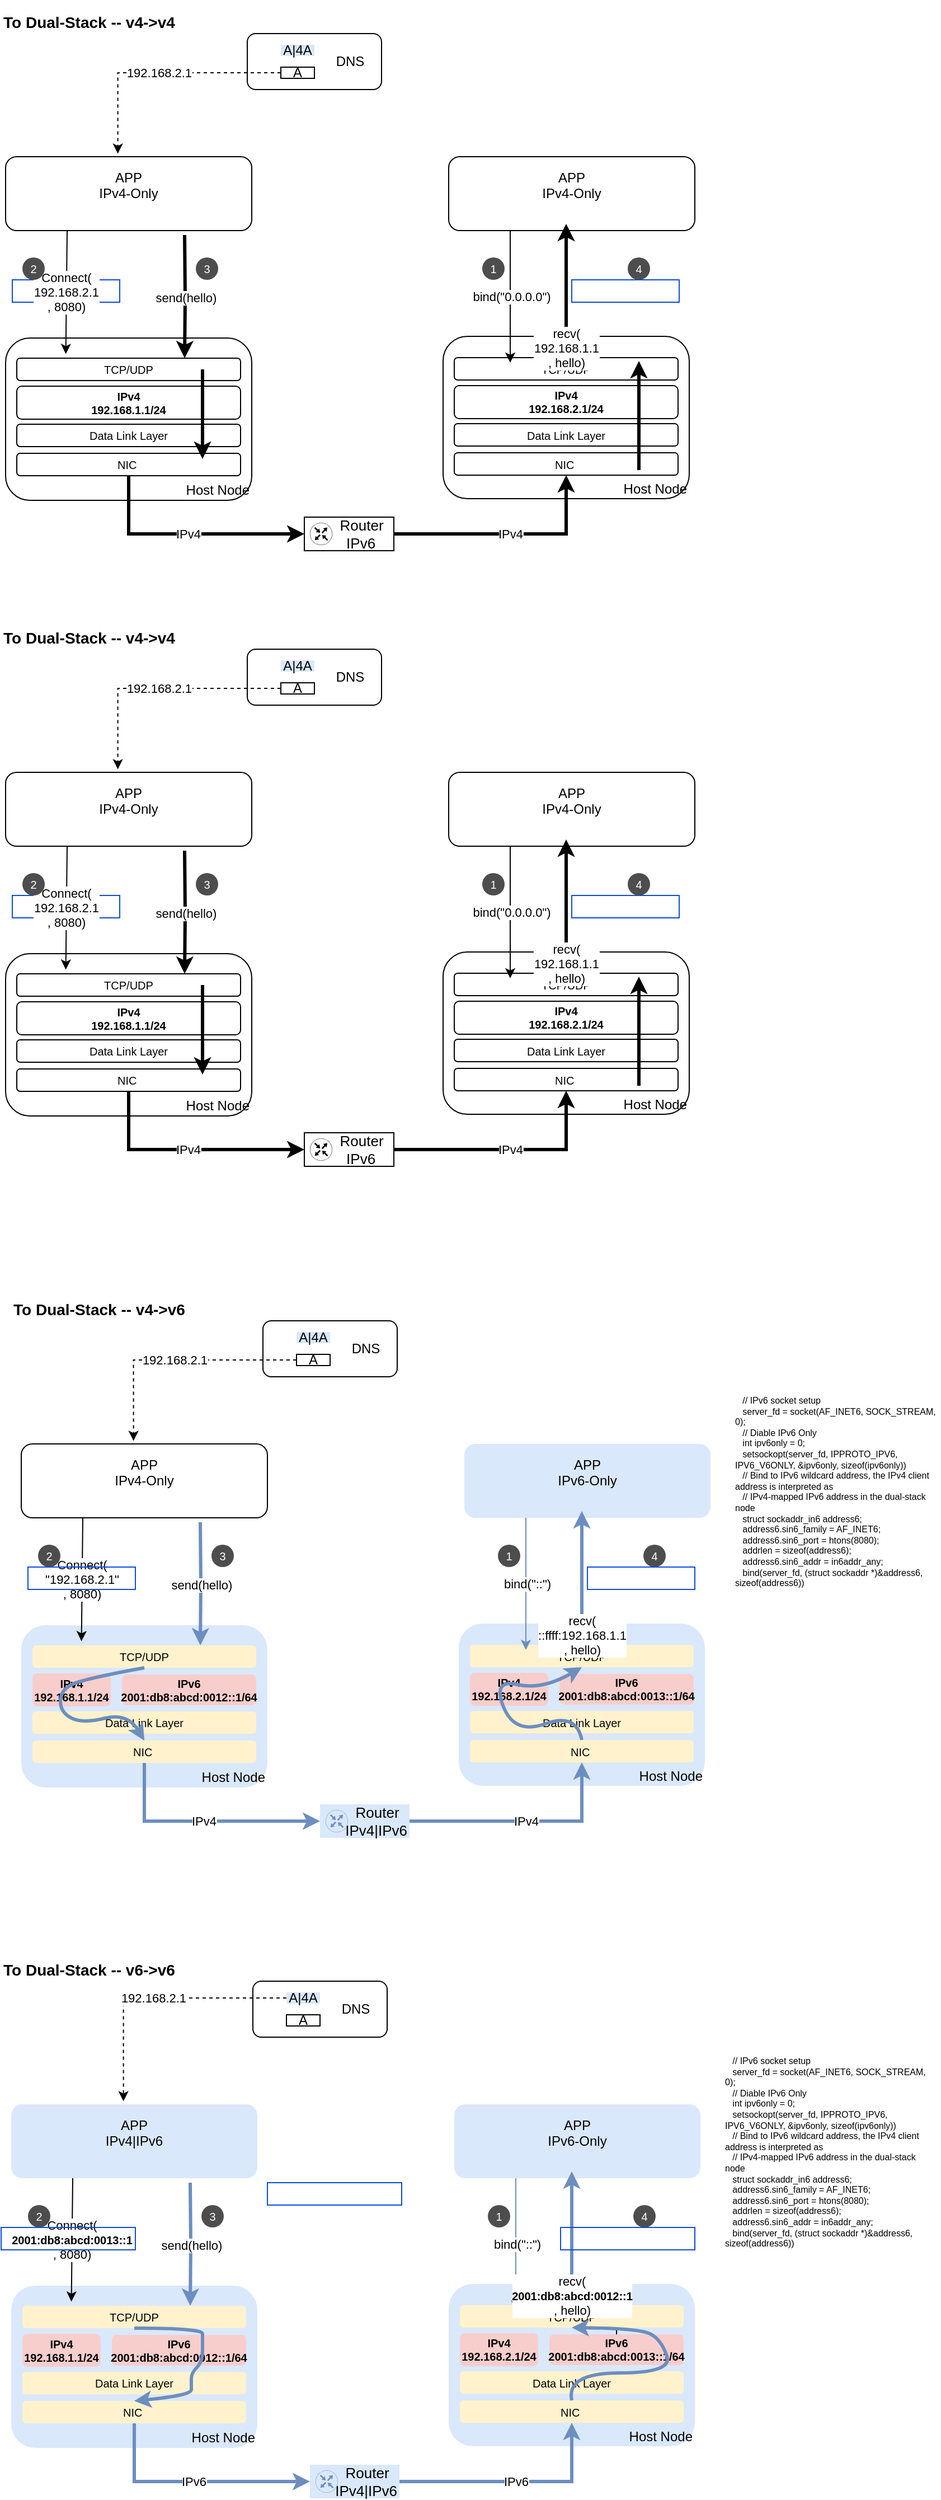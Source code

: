 <mxfile version="24.2.5" type="github">
  <diagram name="Page-1" id="xjiAPtrzyKvg3kKw2uAh">
    <mxGraphModel dx="5159" dy="1777" grid="1" gridSize="10" guides="1" tooltips="1" connect="1" arrows="1" fold="1" page="1" pageScale="1" pageWidth="850" pageHeight="600" math="0" shadow="0">
      <root>
        <mxCell id="0" />
        <mxCell id="1" parent="0" />
        <mxCell id="b_SJug2i7i0UwpOHzamp-166" value="" style="rounded=0;whiteSpace=wrap;html=1;gradientColor=default;fillColor=none;strokeColor=#0d4cde;strokeWidth=1;" vertex="1" parent="1">
          <mxGeometry x="-3730" y="-310" width="96" height="20" as="geometry" />
        </mxCell>
        <mxCell id="b_SJug2i7i0UwpOHzamp-167" value="" style="rounded=0;whiteSpace=wrap;html=1;gradientColor=default;fillColor=none;strokeColor=#0d4cde;strokeWidth=1;" vertex="1" parent="1">
          <mxGeometry x="-4230" y="-310" width="96" height="20" as="geometry" />
        </mxCell>
        <mxCell id="b_SJug2i7i0UwpOHzamp-20" value="To Dual-Stack -- v4-&amp;gt;v6" style="rounded=0;whiteSpace=wrap;html=1;align=left;fontSize=14;strokeColor=none;labelBorderColor=none;fontStyle=1;fillColor=none;" vertex="1" parent="1">
          <mxGeometry x="-4231" y="40" width="245" height="40" as="geometry" />
        </mxCell>
        <mxCell id="b_SJug2i7i0UwpOHzamp-3" value="Host Node" style="whiteSpace=wrap;html=1;rounded=1;fillColor=#dae8fc;strokeColor=none;verticalAlign=bottom;align=right;" vertex="1" parent="1">
          <mxGeometry x="-4222" y="342" width="220" height="145" as="geometry" />
        </mxCell>
        <mxCell id="b_SJug2i7i0UwpOHzamp-48" value="" style="group" vertex="1" connectable="0" parent="1">
          <mxGeometry x="-4212" y="360" width="210" height="120" as="geometry" />
        </mxCell>
        <mxCell id="b_SJug2i7i0UwpOHzamp-22" value="&lt;div style=&quot;&quot;&gt;&lt;span style=&quot;background-color: initial;&quot;&gt;NIC&amp;nbsp;&lt;/span&gt;&lt;/div&gt;" style="rounded=1;whiteSpace=wrap;html=1;fontSize=10;strokeWidth=1;strokeColor=none;fillColor=#fff2cc;align=center;" vertex="1" parent="b_SJug2i7i0UwpOHzamp-48">
          <mxGeometry y="85" width="200" height="20" as="geometry" />
        </mxCell>
        <mxCell id="b_SJug2i7i0UwpOHzamp-24" value="IPv6&lt;div&gt;&lt;div&gt;2001:db8:abcd:0012::1/64&lt;/div&gt;&lt;/div&gt;" style="rounded=1;whiteSpace=wrap;html=1;fontSize=10;strokeWidth=1;strokeColor=none;fillColor=#f8cecc;fontStyle=1" vertex="1" parent="b_SJug2i7i0UwpOHzamp-48">
          <mxGeometry x="80" y="26" width="120" height="27.5" as="geometry" />
        </mxCell>
        <mxCell id="b_SJug2i7i0UwpOHzamp-43" value="Data Link Layer" style="rounded=1;whiteSpace=wrap;html=1;fontSize=10;strokeWidth=1;strokeColor=none;fillColor=#fff2cc;align=center;" vertex="1" parent="b_SJug2i7i0UwpOHzamp-48">
          <mxGeometry y="59" width="200" height="20" as="geometry" />
        </mxCell>
        <mxCell id="b_SJug2i7i0UwpOHzamp-46" value="IPv4&lt;div&gt;192.168.1.1/24&lt;/div&gt;" style="rounded=1;whiteSpace=wrap;html=1;fontSize=10;strokeWidth=1;strokeColor=none;fillColor=#f8cecc;fontStyle=1" vertex="1" parent="b_SJug2i7i0UwpOHzamp-48">
          <mxGeometry y="25" width="70" height="29.5" as="geometry" />
        </mxCell>
        <mxCell id="b_SJug2i7i0UwpOHzamp-47" value="TCP/UDP" style="rounded=1;whiteSpace=wrap;html=1;fontSize=10;strokeWidth=1;strokeColor=none;fillColor=#fff2cc;align=center;" vertex="1" parent="b_SJug2i7i0UwpOHzamp-48">
          <mxGeometry width="200" height="20" as="geometry" />
        </mxCell>
        <mxCell id="b_SJug2i7i0UwpOHzamp-78" value="" style="curved=1;endArrow=classic;html=1;rounded=0;strokeWidth=3;exitX=0.5;exitY=1;exitDx=0;exitDy=0;strokeColor=#6c8ebf;entryX=0.5;entryY=0;entryDx=0;entryDy=0;" edge="1" parent="b_SJug2i7i0UwpOHzamp-48" source="b_SJug2i7i0UwpOHzamp-47" target="b_SJug2i7i0UwpOHzamp-22">
          <mxGeometry width="50" height="50" relative="1" as="geometry">
            <mxPoint x="275" y="75" as="sourcePoint" />
            <mxPoint x="275" y="10" as="targetPoint" />
            <Array as="points">
              <mxPoint x="45" y="30" />
              <mxPoint x="25" y="40" />
              <mxPoint x="25" y="60" />
              <mxPoint x="45" y="70" />
              <mxPoint x="85" y="60" />
            </Array>
          </mxGeometry>
        </mxCell>
        <mxCell id="b_SJug2i7i0UwpOHzamp-49" value="Host Node" style="whiteSpace=wrap;html=1;rounded=1;fillColor=#dae8fc;strokeColor=none;verticalAlign=bottom;align=right;" vertex="1" parent="1">
          <mxGeometry x="-3831" y="340.5" width="220" height="145" as="geometry" />
        </mxCell>
        <mxCell id="b_SJug2i7i0UwpOHzamp-50" value="" style="group" vertex="1" connectable="0" parent="1">
          <mxGeometry x="-3821" y="359.5" width="210" height="120" as="geometry" />
        </mxCell>
        <mxCell id="b_SJug2i7i0UwpOHzamp-51" value="&lt;div style=&quot;&quot;&gt;&lt;span style=&quot;background-color: initial;&quot;&gt;NIC&amp;nbsp;&lt;/span&gt;&lt;/div&gt;" style="rounded=1;whiteSpace=wrap;html=1;fontSize=10;strokeWidth=1;strokeColor=none;fillColor=#fff2cc;align=center;" vertex="1" parent="b_SJug2i7i0UwpOHzamp-50">
          <mxGeometry y="85" width="200" height="20" as="geometry" />
        </mxCell>
        <mxCell id="b_SJug2i7i0UwpOHzamp-52" value="IPv6&lt;div&gt;&lt;div&gt;2001:db8:abcd:0013::1/64&lt;/div&gt;&lt;/div&gt;" style="rounded=1;whiteSpace=wrap;html=1;fontSize=10;strokeWidth=1;strokeColor=none;fillColor=#f8cecc;fontStyle=1" vertex="1" parent="b_SJug2i7i0UwpOHzamp-50">
          <mxGeometry x="80" y="26" width="120" height="27.5" as="geometry" />
        </mxCell>
        <mxCell id="b_SJug2i7i0UwpOHzamp-53" value="Data Link Layer" style="rounded=1;whiteSpace=wrap;html=1;fontSize=10;strokeWidth=1;strokeColor=none;fillColor=#fff2cc;align=center;" vertex="1" parent="b_SJug2i7i0UwpOHzamp-50">
          <mxGeometry y="59" width="200" height="20" as="geometry" />
        </mxCell>
        <mxCell id="b_SJug2i7i0UwpOHzamp-54" value="IPv4&lt;div&gt;192.168.2.1/24&lt;/div&gt;" style="rounded=1;whiteSpace=wrap;html=1;fontSize=10;strokeWidth=1;strokeColor=none;fillColor=#f8cecc;fontStyle=1" vertex="1" parent="b_SJug2i7i0UwpOHzamp-50">
          <mxGeometry y="25" width="70" height="29.5" as="geometry" />
        </mxCell>
        <mxCell id="b_SJug2i7i0UwpOHzamp-55" value="TCP/UDP" style="rounded=1;whiteSpace=wrap;html=1;fontSize=10;strokeWidth=1;strokeColor=none;fillColor=#fff2cc;align=center;" vertex="1" parent="b_SJug2i7i0UwpOHzamp-50">
          <mxGeometry width="200" height="20" as="geometry" />
        </mxCell>
        <mxCell id="b_SJug2i7i0UwpOHzamp-60" value="" style="curved=1;endArrow=classic;html=1;rounded=0;strokeWidth=3;exitX=0.5;exitY=0;exitDx=0;exitDy=0;entryX=0.5;entryY=1;entryDx=0;entryDy=0;strokeColor=#6c8ebf;" edge="1" parent="b_SJug2i7i0UwpOHzamp-50" source="b_SJug2i7i0UwpOHzamp-51" target="b_SJug2i7i0UwpOHzamp-55">
          <mxGeometry width="50" height="50" relative="1" as="geometry">
            <mxPoint x="90" y="100.5" as="sourcePoint" />
            <mxPoint x="140" y="50.5" as="targetPoint" />
            <Array as="points">
              <mxPoint x="95" y="60.5" />
              <mxPoint x="40" y="80.5" />
              <mxPoint x="20" y="30.5" />
              <mxPoint x="65" y="40.5" />
            </Array>
          </mxGeometry>
        </mxCell>
        <mxCell id="b_SJug2i7i0UwpOHzamp-10" value="IPv4" style="endArrow=classic;html=1;rounded=0;exitX=1;exitY=0.5;exitDx=0;exitDy=0;fillColor=#dae8fc;strokeColor=#6c8ebf;edgeStyle=orthogonalEdgeStyle;strokeWidth=3;entryX=0.5;entryY=1;entryDx=0;entryDy=0;" edge="1" parent="1" source="b_SJug2i7i0UwpOHzamp-4" target="b_SJug2i7i0UwpOHzamp-51">
          <mxGeometry width="50" height="50" relative="1" as="geometry">
            <mxPoint x="-3851" y="474" as="sourcePoint" />
            <mxPoint x="-3716" y="472" as="targetPoint" />
          </mxGeometry>
        </mxCell>
        <mxCell id="b_SJug2i7i0UwpOHzamp-56" value="APP&lt;div&gt;&lt;div style=&quot;&quot;&gt;&lt;span style=&quot;background-color: initial;&quot;&gt;IPv6-Only&lt;/span&gt;&lt;/div&gt;&lt;div data-sider-select-id=&quot;33506169-b03d-43fa-859e-f544d424c816&quot;&gt;&lt;br&gt;&lt;/div&gt;&lt;/div&gt;" style="rounded=1;whiteSpace=wrap;html=1;fillColor=#dae8fc;strokeColor=none;align=center;verticalAlign=middle;" vertex="1" parent="1">
          <mxGeometry x="-3826" y="180" width="220" height="66" as="geometry" />
        </mxCell>
        <mxCell id="b_SJug2i7i0UwpOHzamp-57" value="&lt;span style=&quot;font-size: 8px;&quot; class=&quot;s1&quot;&gt;&amp;nbsp; &amp;nbsp;// IPv6 socket setup&lt;/span&gt;&lt;br&gt;&lt;span style=&quot;font-size: 8px;&quot; class=&quot;s1&quot;&gt;&lt;span style=&quot;font-size: 8px;&quot; class=&quot;Apple-converted-space&quot;&gt;&amp;nbsp;&amp;nbsp; &lt;/span&gt;server_fd = socket(AF_INET6, SOCK_STREAM, 0);&lt;/span&gt;&lt;br&gt;&lt;span style=&quot;font-size: 8px;&quot; class=&quot;s1&quot;&gt;&lt;span style=&quot;font-size: 8px;&quot; class=&quot;Apple-converted-space&quot;&gt;&amp;nbsp;&amp;nbsp; &lt;/span&gt;// Diable IPv6 Only&lt;/span&gt;&lt;br&gt;&lt;span style=&quot;font-size: 8px;&quot; class=&quot;s1&quot;&gt;&lt;span style=&quot;font-size: 8px;&quot; class=&quot;Apple-converted-space&quot;&gt;&amp;nbsp;&amp;nbsp; &lt;/span&gt;int ipv6only = 0;&lt;/span&gt;&lt;br&gt;&lt;span style=&quot;font-size: 8px;&quot; class=&quot;s1&quot;&gt;&lt;span style=&quot;font-size: 8px;&quot; class=&quot;Apple-converted-space&quot;&gt;&amp;nbsp;&amp;nbsp; &lt;/span&gt;setsockopt(server_fd, IPPROTO_IPV6, IPV6_V6ONLY, &amp;amp;ipv6only, sizeof(ipv6only))&lt;/span&gt;&lt;br&gt;&lt;span style=&quot;font-size: 8px;&quot; class=&quot;s1&quot;&gt;&lt;span style=&quot;font-size: 8px;&quot; class=&quot;Apple-converted-space&quot;&gt;&amp;nbsp;&amp;nbsp; &lt;/span&gt;// Bind to IPv6 wildcard address, the IPv4 client address is interpreted as &lt;span style=&quot;font-size: 8px;&quot; class=&quot;Apple-converted-space&quot;&gt;&amp;nbsp;&lt;/span&gt;&lt;/span&gt;&lt;br&gt;&lt;span style=&quot;font-size: 8px;&quot; class=&quot;s1&quot;&gt;&lt;span style=&quot;font-size: 8px;&quot; class=&quot;Apple-converted-space&quot;&gt;&amp;nbsp;&amp;nbsp; &lt;/span&gt;// IPv4-mapped IPv6 address in the dual-stack node&lt;/span&gt;&lt;br&gt;&lt;span style=&quot;font-size: 8px;&quot; class=&quot;s1&quot;&gt;&lt;span style=&quot;font-size: 8px;&quot; class=&quot;Apple-converted-space&quot;&gt;&amp;nbsp;&amp;nbsp; &lt;/span&gt;struct sockaddr_in6 address6;&lt;/span&gt;&lt;br&gt;&lt;span style=&quot;font-size: 8px;&quot; class=&quot;s1&quot;&gt;&lt;span style=&quot;font-size: 8px;&quot; class=&quot;Apple-converted-space&quot;&gt;&amp;nbsp;&amp;nbsp; &lt;/span&gt;address6.sin6_family = AF_INET6;&lt;/span&gt;&lt;br&gt;&lt;span style=&quot;font-size: 8px;&quot; class=&quot;s1&quot;&gt;&lt;span style=&quot;font-size: 8px;&quot; class=&quot;Apple-converted-space&quot;&gt;&amp;nbsp;&amp;nbsp; &lt;/span&gt;address6.sin6_port = htons(8080);&lt;/span&gt;&lt;br&gt;&lt;span style=&quot;font-size: 8px;&quot; class=&quot;s1&quot;&gt;&lt;span style=&quot;font-size: 8px;&quot; class=&quot;Apple-converted-space&quot;&gt;&amp;nbsp;&amp;nbsp; &lt;/span&gt;addrlen = sizeof(address6);&lt;/span&gt;&lt;br&gt;&lt;span style=&quot;font-size: 8px;&quot; class=&quot;s1&quot;&gt;&lt;span style=&quot;font-size: 8px;&quot; class=&quot;Apple-converted-space&quot;&gt;&amp;nbsp;&amp;nbsp; &lt;/span&gt;address6.sin6_addr = in6addr_any;&lt;/span&gt;&lt;br&gt;&lt;span style=&quot;font-size: 8px;&quot; class=&quot;s1&quot;&gt;&lt;span style=&quot;font-size: 8px;&quot; class=&quot;Apple-converted-space&quot;&gt;&amp;nbsp;&amp;nbsp; &lt;/span&gt;bind(server_fd, (struct sockaddr *)&amp;amp;address6, sizeof(address6))&lt;/span&gt;&lt;br&gt;&lt;p style=&quot;font-size: 8px;&quot; class=&quot;p2&quot;&gt;&lt;span style=&quot;font-size: 8px;&quot; class=&quot;s1&quot;&gt;&lt;span style=&quot;font-size: 8px;&quot; class=&quot;Apple-converted-space&quot;&gt;&amp;nbsp;&amp;nbsp; &amp;nbsp;&lt;/span&gt;&lt;/span&gt;&lt;/p&gt;" style="text;whiteSpace=wrap;html=1;fontSize=8;" vertex="1" parent="1">
          <mxGeometry x="-3586" y="130" width="185" height="200" as="geometry" />
        </mxCell>
        <mxCell id="b_SJug2i7i0UwpOHzamp-58" value="bind(&quot;::&quot;)" style="endArrow=classic;html=1;rounded=0;exitX=0.25;exitY=1;exitDx=0;exitDy=0;fillColor=#dae8fc;strokeColor=#6c8ebf;edgeStyle=orthogonalEdgeStyle;strokeWidth=1;" edge="1" parent="1" source="b_SJug2i7i0UwpOHzamp-56">
          <mxGeometry width="50" height="50" relative="1" as="geometry">
            <mxPoint x="-3970" y="527" as="sourcePoint" />
            <mxPoint x="-3771" y="364" as="targetPoint" />
          </mxGeometry>
        </mxCell>
        <mxCell id="b_SJug2i7i0UwpOHzamp-59" value="recv(&lt;div&gt;::ffff:192.168.1.1&lt;/div&gt;&lt;div&gt;, hello)&lt;/div&gt;" style="endArrow=classic;html=1;rounded=0;exitX=0.5;exitY=0;exitDx=0;exitDy=0;fillColor=#dae8fc;strokeColor=#6c8ebf;edgeStyle=orthogonalEdgeStyle;strokeWidth=3;" edge="1" parent="1" source="b_SJug2i7i0UwpOHzamp-55">
          <mxGeometry x="-0.005" y="-50" width="50" height="50" relative="1" as="geometry">
            <mxPoint x="-3970" y="527" as="sourcePoint" />
            <mxPoint x="-3721" y="240" as="targetPoint" />
            <mxPoint y="1" as="offset" />
          </mxGeometry>
        </mxCell>
        <mxCell id="b_SJug2i7i0UwpOHzamp-61" value="Connect(&lt;div&gt;&quot;192.168.2.1&quot;&lt;/div&gt;&lt;div&gt;, 8080)&lt;/div&gt;" style="endArrow=classic;html=1;rounded=0;exitX=0.25;exitY=1;exitDx=0;exitDy=0;entryX=0.219;entryY=-0.189;entryDx=0;entryDy=0;entryPerimeter=0;" edge="1" parent="1" source="b_SJug2i7i0UwpOHzamp-62" target="b_SJug2i7i0UwpOHzamp-47">
          <mxGeometry width="50" height="50" relative="1" as="geometry">
            <mxPoint x="-4087" y="266" as="sourcePoint" />
            <mxPoint x="-4132" y="370" as="targetPoint" />
          </mxGeometry>
        </mxCell>
        <mxCell id="b_SJug2i7i0UwpOHzamp-62" value="APP&lt;div&gt;&lt;div style=&quot;&quot;&gt;&lt;span style=&quot;background-color: initial;&quot;&gt;IPv4-Only&lt;/span&gt;&lt;/div&gt;&lt;div data-sider-select-id=&quot;33506169-b03d-43fa-859e-f544d424c816&quot;&gt;&lt;br&gt;&lt;/div&gt;&lt;/div&gt;" style="rounded=1;whiteSpace=wrap;html=1;align=center;verticalAlign=middle;" vertex="1" parent="1">
          <mxGeometry x="-4222" y="180" width="220" height="66" as="geometry" />
        </mxCell>
        <mxCell id="b_SJug2i7i0UwpOHzamp-64" value="send(hello)" style="endArrow=classic;html=1;rounded=0;fillColor=#dae8fc;strokeColor=#6c8ebf;edgeStyle=orthogonalEdgeStyle;strokeWidth=3;entryX=0.75;entryY=0;entryDx=0;entryDy=0;" edge="1" parent="1" target="b_SJug2i7i0UwpOHzamp-47">
          <mxGeometry width="50" height="50" relative="1" as="geometry">
            <mxPoint x="-4062" y="250" as="sourcePoint" />
            <mxPoint x="-3652" y="475" as="targetPoint" />
          </mxGeometry>
        </mxCell>
        <mxCell id="b_SJug2i7i0UwpOHzamp-65" value="IPv4" style="endArrow=classic;html=1;rounded=0;exitX=0.5;exitY=1;exitDx=0;exitDy=0;fillColor=#dae8fc;strokeColor=#6c8ebf;edgeStyle=orthogonalEdgeStyle;strokeWidth=3;entryX=0;entryY=0.5;entryDx=0;entryDy=0;" edge="1" parent="1" source="b_SJug2i7i0UwpOHzamp-22" target="b_SJug2i7i0UwpOHzamp-4">
          <mxGeometry width="50" height="50" relative="1" as="geometry">
            <mxPoint x="-3911" y="527" as="sourcePoint" />
            <mxPoint x="-3652" y="475" as="targetPoint" />
          </mxGeometry>
        </mxCell>
        <mxCell id="b_SJug2i7i0UwpOHzamp-66" value="" style="group" vertex="1" connectable="0" parent="1">
          <mxGeometry x="-3955" y="502" width="80" height="30" as="geometry" />
        </mxCell>
        <mxCell id="b_SJug2i7i0UwpOHzamp-4" value="Router&amp;nbsp;&amp;nbsp;&lt;div style=&quot;font-size: 13px;&quot;&gt;IPv4|IPv6&lt;/div&gt;" style="rounded=0;whiteSpace=wrap;html=1;fontSize=13;verticalAlign=middle;align=right;fillColor=#dae8fc;strokeColor=none;" vertex="1" parent="b_SJug2i7i0UwpOHzamp-66">
          <mxGeometry width="80" height="30" as="geometry" />
        </mxCell>
        <mxCell id="b_SJug2i7i0UwpOHzamp-9" value="" style="sketch=0;points=[[0.5,0,0],[1,0.5,0],[0.5,1,0],[0,0.5,0],[0.145,0.145,0],[0.856,0.145,0],[0.855,0.856,0],[0.145,0.855,0]];verticalLabelPosition=bottom;html=1;verticalAlign=top;aspect=fixed;align=center;pointerEvents=1;shape=mxgraph.cisco19.rect;prIcon=router;fillColor=#dae8fc;strokeColor=#6c8ebf;" vertex="1" parent="b_SJug2i7i0UwpOHzamp-66">
          <mxGeometry x="5" y="5" width="20" height="20" as="geometry" />
        </mxCell>
        <mxCell id="b_SJug2i7i0UwpOHzamp-68" value="" style="group" vertex="1" connectable="0" parent="1">
          <mxGeometry x="-4006" y="70" width="120" height="50" as="geometry" />
        </mxCell>
        <mxCell id="b_SJug2i7i0UwpOHzamp-5" value="DNS&amp;nbsp; &amp;nbsp;&amp;nbsp;" style="rounded=1;whiteSpace=wrap;html=1;align=right;verticalAlign=middle;container=0;" vertex="1" parent="b_SJug2i7i0UwpOHzamp-68">
          <mxGeometry width="120" height="50" as="geometry" />
        </mxCell>
        <mxCell id="b_SJug2i7i0UwpOHzamp-17" value="A|4A" style="rounded=0;whiteSpace=wrap;html=1;fillColor=#dae8fc;strokeColor=none;" vertex="1" parent="b_SJug2i7i0UwpOHzamp-68">
          <mxGeometry x="30" y="10" width="30" height="10" as="geometry" />
        </mxCell>
        <mxCell id="b_SJug2i7i0UwpOHzamp-18" value="A" style="rounded=0;whiteSpace=wrap;html=1;" vertex="1" parent="b_SJug2i7i0UwpOHzamp-68">
          <mxGeometry x="30" y="30" width="30" height="10" as="geometry" />
        </mxCell>
        <mxCell id="b_SJug2i7i0UwpOHzamp-69" value="1" style="ellipse;whiteSpace=wrap;html=1;aspect=fixed;fontSize=10;strokeColor=none;fillColor=#4D4D4D;fontColor=#FFFFFF;" vertex="1" parent="1">
          <mxGeometry x="-3796" y="270" width="20" height="20" as="geometry" />
        </mxCell>
        <mxCell id="b_SJug2i7i0UwpOHzamp-71" value="4" style="ellipse;whiteSpace=wrap;html=1;aspect=fixed;fontSize=10;strokeColor=none;fillColor=#4D4D4D;fontColor=#FFFFFF;" vertex="1" parent="1">
          <mxGeometry x="-3666" y="270" width="20" height="20" as="geometry" />
        </mxCell>
        <mxCell id="b_SJug2i7i0UwpOHzamp-72" value="3" style="ellipse;whiteSpace=wrap;html=1;aspect=fixed;fontSize=10;strokeColor=none;fillColor=#4D4D4D;fontColor=#FFFFFF;" vertex="1" parent="1">
          <mxGeometry x="-4052" y="270" width="20" height="20" as="geometry" />
        </mxCell>
        <mxCell id="b_SJug2i7i0UwpOHzamp-73" value="2" style="ellipse;whiteSpace=wrap;html=1;aspect=fixed;fontSize=10;strokeColor=none;fillColor=#4D4D4D;fontColor=#FFFFFF;" vertex="1" parent="1">
          <mxGeometry x="-4207" y="270" width="20" height="20" as="geometry" />
        </mxCell>
        <mxCell id="b_SJug2i7i0UwpOHzamp-19" value="192.168.2.1" style="endArrow=classic;html=1;rounded=0;exitX=0;exitY=0.5;exitDx=0;exitDy=0;dashed=1;edgeStyle=orthogonalEdgeStyle;entryX=0.456;entryY=-0.041;entryDx=0;entryDy=0;entryPerimeter=0;" edge="1" parent="1" source="b_SJug2i7i0UwpOHzamp-18" target="b_SJug2i7i0UwpOHzamp-62">
          <mxGeometry width="50" height="50" relative="1" as="geometry">
            <mxPoint x="-4163.5" y="160" as="sourcePoint" />
            <mxPoint x="-4083.5" y="136" as="targetPoint" />
          </mxGeometry>
        </mxCell>
        <mxCell id="b_SJug2i7i0UwpOHzamp-80" value="" style="rounded=0;whiteSpace=wrap;html=1;gradientColor=default;fillColor=none;strokeColor=#0d4cde;strokeWidth=1;" vertex="1" parent="1">
          <mxGeometry x="-3716" y="290" width="96" height="20" as="geometry" />
        </mxCell>
        <mxCell id="b_SJug2i7i0UwpOHzamp-82" value="To Dual-Stack -- v6-&amp;gt;v6" style="rounded=0;whiteSpace=wrap;html=1;align=left;fontSize=14;strokeColor=none;labelBorderColor=none;fontStyle=1;fillColor=none;" vertex="1" parent="1">
          <mxGeometry x="-4240" y="630" width="245" height="40" as="geometry" />
        </mxCell>
        <mxCell id="b_SJug2i7i0UwpOHzamp-83" value="Host Node" style="whiteSpace=wrap;html=1;rounded=1;fillColor=#dae8fc;strokeColor=none;verticalAlign=bottom;align=right;" vertex="1" parent="1">
          <mxGeometry x="-4231" y="932" width="220" height="145" as="geometry" />
        </mxCell>
        <mxCell id="b_SJug2i7i0UwpOHzamp-84" value="" style="group" vertex="1" connectable="0" parent="1">
          <mxGeometry x="-4221" y="950" width="210" height="120" as="geometry" />
        </mxCell>
        <mxCell id="b_SJug2i7i0UwpOHzamp-85" value="&lt;div style=&quot;&quot;&gt;&lt;span style=&quot;background-color: initial;&quot;&gt;NIC&amp;nbsp;&lt;/span&gt;&lt;/div&gt;" style="rounded=1;whiteSpace=wrap;html=1;fontSize=10;strokeWidth=1;strokeColor=none;fillColor=#fff2cc;align=center;" vertex="1" parent="b_SJug2i7i0UwpOHzamp-84">
          <mxGeometry y="85" width="200" height="20" as="geometry" />
        </mxCell>
        <mxCell id="b_SJug2i7i0UwpOHzamp-86" value="IPv6&lt;div&gt;&lt;div&gt;2001:db8:abcd:0012::1/64&lt;/div&gt;&lt;/div&gt;" style="rounded=1;whiteSpace=wrap;html=1;fontSize=10;strokeWidth=1;strokeColor=none;fillColor=#f8cecc;fontStyle=1" vertex="1" parent="b_SJug2i7i0UwpOHzamp-84">
          <mxGeometry x="80" y="26" width="120" height="27.5" as="geometry" />
        </mxCell>
        <mxCell id="b_SJug2i7i0UwpOHzamp-87" value="Data Link Layer" style="rounded=1;whiteSpace=wrap;html=1;fontSize=10;strokeWidth=1;strokeColor=none;fillColor=#fff2cc;align=center;" vertex="1" parent="b_SJug2i7i0UwpOHzamp-84">
          <mxGeometry y="59" width="200" height="20" as="geometry" />
        </mxCell>
        <mxCell id="b_SJug2i7i0UwpOHzamp-88" value="IPv4&lt;div&gt;192.168.1.1/24&lt;/div&gt;" style="rounded=1;whiteSpace=wrap;html=1;fontSize=10;strokeWidth=1;strokeColor=none;fillColor=#f8cecc;fontStyle=1" vertex="1" parent="b_SJug2i7i0UwpOHzamp-84">
          <mxGeometry y="25" width="70" height="29.5" as="geometry" />
        </mxCell>
        <mxCell id="b_SJug2i7i0UwpOHzamp-89" value="TCP/UDP" style="rounded=1;whiteSpace=wrap;html=1;fontSize=10;strokeWidth=1;strokeColor=none;fillColor=#fff2cc;align=center;" vertex="1" parent="b_SJug2i7i0UwpOHzamp-84">
          <mxGeometry width="200" height="20" as="geometry" />
        </mxCell>
        <mxCell id="b_SJug2i7i0UwpOHzamp-90" value="" style="curved=1;endArrow=classic;html=1;rounded=0;strokeWidth=3;exitX=0.5;exitY=1;exitDx=0;exitDy=0;strokeColor=#6c8ebf;entryX=0.5;entryY=0;entryDx=0;entryDy=0;" edge="1" parent="b_SJug2i7i0UwpOHzamp-84" source="b_SJug2i7i0UwpOHzamp-89" target="b_SJug2i7i0UwpOHzamp-85">
          <mxGeometry width="50" height="50" relative="1" as="geometry">
            <mxPoint x="275" y="75" as="sourcePoint" />
            <mxPoint x="275" y="10" as="targetPoint" />
            <Array as="points">
              <mxPoint x="161" y="20" />
              <mxPoint x="161" y="30" />
              <mxPoint x="161" y="50" />
              <mxPoint x="151" y="60" />
              <mxPoint x="151" y="70" />
              <mxPoint x="151" y="80" />
            </Array>
          </mxGeometry>
        </mxCell>
        <mxCell id="b_SJug2i7i0UwpOHzamp-91" value="Host Node" style="whiteSpace=wrap;html=1;rounded=1;fillColor=#dae8fc;strokeColor=none;verticalAlign=bottom;align=right;" vertex="1" parent="1">
          <mxGeometry x="-3840" y="930.5" width="220" height="145" as="geometry" />
        </mxCell>
        <mxCell id="b_SJug2i7i0UwpOHzamp-92" value="" style="group" vertex="1" connectable="0" parent="1">
          <mxGeometry x="-3830" y="949.5" width="210" height="120" as="geometry" />
        </mxCell>
        <mxCell id="b_SJug2i7i0UwpOHzamp-93" value="&lt;div style=&quot;&quot;&gt;&lt;span style=&quot;background-color: initial;&quot;&gt;NIC&amp;nbsp;&lt;/span&gt;&lt;/div&gt;" style="rounded=1;whiteSpace=wrap;html=1;fontSize=10;strokeWidth=1;strokeColor=none;fillColor=#fff2cc;align=center;" vertex="1" parent="b_SJug2i7i0UwpOHzamp-92">
          <mxGeometry y="85" width="200" height="20" as="geometry" />
        </mxCell>
        <mxCell id="b_SJug2i7i0UwpOHzamp-128" value="" style="edgeStyle=orthogonalEdgeStyle;rounded=0;orthogonalLoop=1;jettySize=auto;html=1;" edge="1" parent="b_SJug2i7i0UwpOHzamp-92" source="b_SJug2i7i0UwpOHzamp-94" target="b_SJug2i7i0UwpOHzamp-97">
          <mxGeometry relative="1" as="geometry" />
        </mxCell>
        <mxCell id="b_SJug2i7i0UwpOHzamp-94" value="IPv6&lt;div&gt;&lt;div&gt;2001:db8:abcd:0013::1/64&lt;/div&gt;&lt;/div&gt;" style="rounded=1;whiteSpace=wrap;html=1;fontSize=10;strokeWidth=1;strokeColor=none;fillColor=#f8cecc;fontStyle=1" vertex="1" parent="b_SJug2i7i0UwpOHzamp-92">
          <mxGeometry x="80" y="26" width="120" height="27.5" as="geometry" />
        </mxCell>
        <mxCell id="b_SJug2i7i0UwpOHzamp-95" value="Data Link Layer" style="rounded=1;whiteSpace=wrap;html=1;fontSize=10;strokeWidth=1;strokeColor=none;fillColor=#fff2cc;align=center;" vertex="1" parent="b_SJug2i7i0UwpOHzamp-92">
          <mxGeometry y="59" width="200" height="20" as="geometry" />
        </mxCell>
        <mxCell id="b_SJug2i7i0UwpOHzamp-96" value="IPv4&lt;div&gt;192.168.2.1/24&lt;/div&gt;" style="rounded=1;whiteSpace=wrap;html=1;fontSize=10;strokeWidth=1;strokeColor=none;fillColor=#f8cecc;fontStyle=1" vertex="1" parent="b_SJug2i7i0UwpOHzamp-92">
          <mxGeometry y="25" width="70" height="29.5" as="geometry" />
        </mxCell>
        <mxCell id="b_SJug2i7i0UwpOHzamp-97" value="TCP/UDP" style="rounded=1;whiteSpace=wrap;html=1;fontSize=10;strokeWidth=1;strokeColor=none;fillColor=#fff2cc;align=center;" vertex="1" parent="b_SJug2i7i0UwpOHzamp-92">
          <mxGeometry width="200" height="20" as="geometry" />
        </mxCell>
        <mxCell id="b_SJug2i7i0UwpOHzamp-98" value="" style="curved=1;endArrow=classic;html=1;rounded=0;strokeWidth=3;exitX=0.5;exitY=0;exitDx=0;exitDy=0;entryX=0.5;entryY=1;entryDx=0;entryDy=0;strokeColor=#6c8ebf;" edge="1" parent="b_SJug2i7i0UwpOHzamp-92" source="b_SJug2i7i0UwpOHzamp-93" target="b_SJug2i7i0UwpOHzamp-97">
          <mxGeometry width="50" height="50" relative="1" as="geometry">
            <mxPoint x="90" y="100.5" as="sourcePoint" />
            <mxPoint x="140" y="50.5" as="targetPoint" />
            <Array as="points">
              <mxPoint x="95" y="60.5" />
              <mxPoint x="190" y="60.5" />
              <mxPoint x="180" y="30.5" />
              <mxPoint x="160" y="20.5" />
            </Array>
          </mxGeometry>
        </mxCell>
        <mxCell id="b_SJug2i7i0UwpOHzamp-99" value="IPv6" style="endArrow=classic;html=1;rounded=0;exitX=1;exitY=0.5;exitDx=0;exitDy=0;fillColor=#dae8fc;strokeColor=#6c8ebf;edgeStyle=orthogonalEdgeStyle;strokeWidth=3;entryX=0.5;entryY=1;entryDx=0;entryDy=0;" edge="1" parent="1" source="b_SJug2i7i0UwpOHzamp-109" target="b_SJug2i7i0UwpOHzamp-93">
          <mxGeometry width="50" height="50" relative="1" as="geometry">
            <mxPoint x="-3860" y="1064" as="sourcePoint" />
            <mxPoint x="-3725" y="1062" as="targetPoint" />
          </mxGeometry>
        </mxCell>
        <mxCell id="b_SJug2i7i0UwpOHzamp-100" value="APP&lt;div&gt;&lt;div style=&quot;&quot;&gt;&lt;span style=&quot;background-color: initial;&quot;&gt;IPv6-Only&lt;/span&gt;&lt;/div&gt;&lt;div data-sider-select-id=&quot;33506169-b03d-43fa-859e-f544d424c816&quot;&gt;&lt;br&gt;&lt;/div&gt;&lt;/div&gt;" style="rounded=1;whiteSpace=wrap;html=1;fillColor=#dae8fc;strokeColor=none;align=center;verticalAlign=middle;" vertex="1" parent="1">
          <mxGeometry x="-3835" y="770" width="220" height="66" as="geometry" />
        </mxCell>
        <mxCell id="b_SJug2i7i0UwpOHzamp-101" value="&lt;span style=&quot;font-size: 8px;&quot; class=&quot;s1&quot;&gt;&amp;nbsp; &amp;nbsp;// IPv6 socket setup&lt;/span&gt;&lt;br&gt;&lt;span style=&quot;font-size: 8px;&quot; class=&quot;s1&quot;&gt;&lt;span style=&quot;font-size: 8px;&quot; class=&quot;Apple-converted-space&quot;&gt;&amp;nbsp;&amp;nbsp; &lt;/span&gt;server_fd = socket(AF_INET6, SOCK_STREAM, 0);&lt;/span&gt;&lt;br&gt;&lt;span style=&quot;font-size: 8px;&quot; class=&quot;s1&quot;&gt;&lt;span style=&quot;font-size: 8px;&quot; class=&quot;Apple-converted-space&quot;&gt;&amp;nbsp;&amp;nbsp; &lt;/span&gt;// Diable IPv6 Only&lt;/span&gt;&lt;br&gt;&lt;span style=&quot;font-size: 8px;&quot; class=&quot;s1&quot;&gt;&lt;span style=&quot;font-size: 8px;&quot; class=&quot;Apple-converted-space&quot;&gt;&amp;nbsp;&amp;nbsp; &lt;/span&gt;int ipv6only = 0;&lt;/span&gt;&lt;br&gt;&lt;span style=&quot;font-size: 8px;&quot; class=&quot;s1&quot;&gt;&lt;span style=&quot;font-size: 8px;&quot; class=&quot;Apple-converted-space&quot;&gt;&amp;nbsp;&amp;nbsp; &lt;/span&gt;setsockopt(server_fd, IPPROTO_IPV6, IPV6_V6ONLY, &amp;amp;ipv6only, sizeof(ipv6only))&lt;/span&gt;&lt;br&gt;&lt;span style=&quot;font-size: 8px;&quot; class=&quot;s1&quot;&gt;&lt;span style=&quot;font-size: 8px;&quot; class=&quot;Apple-converted-space&quot;&gt;&amp;nbsp;&amp;nbsp; &lt;/span&gt;// Bind to IPv6 wildcard address, the IPv4 client address is interpreted as &lt;span style=&quot;font-size: 8px;&quot; class=&quot;Apple-converted-space&quot;&gt;&amp;nbsp;&lt;/span&gt;&lt;/span&gt;&lt;br&gt;&lt;span style=&quot;font-size: 8px;&quot; class=&quot;s1&quot;&gt;&lt;span style=&quot;font-size: 8px;&quot; class=&quot;Apple-converted-space&quot;&gt;&amp;nbsp;&amp;nbsp; &lt;/span&gt;// IPv4-mapped IPv6 address in the dual-stack node&lt;/span&gt;&lt;br&gt;&lt;span style=&quot;font-size: 8px;&quot; class=&quot;s1&quot;&gt;&lt;span style=&quot;font-size: 8px;&quot; class=&quot;Apple-converted-space&quot;&gt;&amp;nbsp;&amp;nbsp; &lt;/span&gt;struct sockaddr_in6 address6;&lt;/span&gt;&lt;br&gt;&lt;span style=&quot;font-size: 8px;&quot; class=&quot;s1&quot;&gt;&lt;span style=&quot;font-size: 8px;&quot; class=&quot;Apple-converted-space&quot;&gt;&amp;nbsp;&amp;nbsp; &lt;/span&gt;address6.sin6_family = AF_INET6;&lt;/span&gt;&lt;br&gt;&lt;span style=&quot;font-size: 8px;&quot; class=&quot;s1&quot;&gt;&lt;span style=&quot;font-size: 8px;&quot; class=&quot;Apple-converted-space&quot;&gt;&amp;nbsp;&amp;nbsp; &lt;/span&gt;address6.sin6_port = htons(8080);&lt;/span&gt;&lt;br&gt;&lt;span style=&quot;font-size: 8px;&quot; class=&quot;s1&quot;&gt;&lt;span style=&quot;font-size: 8px;&quot; class=&quot;Apple-converted-space&quot;&gt;&amp;nbsp;&amp;nbsp; &lt;/span&gt;addrlen = sizeof(address6);&lt;/span&gt;&lt;br&gt;&lt;span style=&quot;font-size: 8px;&quot; class=&quot;s1&quot;&gt;&lt;span style=&quot;font-size: 8px;&quot; class=&quot;Apple-converted-space&quot;&gt;&amp;nbsp;&amp;nbsp; &lt;/span&gt;address6.sin6_addr = in6addr_any;&lt;/span&gt;&lt;br&gt;&lt;span style=&quot;font-size: 8px;&quot; class=&quot;s1&quot;&gt;&lt;span style=&quot;font-size: 8px;&quot; class=&quot;Apple-converted-space&quot;&gt;&amp;nbsp;&amp;nbsp; &lt;/span&gt;bind(server_fd, (struct sockaddr *)&amp;amp;address6, sizeof(address6))&lt;/span&gt;&lt;br&gt;&lt;p style=&quot;font-size: 8px;&quot; class=&quot;p2&quot;&gt;&lt;span style=&quot;font-size: 8px;&quot; class=&quot;s1&quot;&gt;&lt;span style=&quot;font-size: 8px;&quot; class=&quot;Apple-converted-space&quot;&gt;&amp;nbsp;&amp;nbsp; &amp;nbsp;&lt;/span&gt;&lt;/span&gt;&lt;/p&gt;" style="text;whiteSpace=wrap;html=1;fontSize=8;" vertex="1" parent="1">
          <mxGeometry x="-3595" y="720" width="185" height="200" as="geometry" />
        </mxCell>
        <mxCell id="b_SJug2i7i0UwpOHzamp-102" value="bind(&quot;::&quot;)" style="endArrow=classic;html=1;rounded=0;exitX=0.25;exitY=1;exitDx=0;exitDy=0;fillColor=#dae8fc;strokeColor=#6c8ebf;edgeStyle=orthogonalEdgeStyle;strokeWidth=1;" edge="1" parent="1" source="b_SJug2i7i0UwpOHzamp-100">
          <mxGeometry width="50" height="50" relative="1" as="geometry">
            <mxPoint x="-3979" y="1117" as="sourcePoint" />
            <mxPoint x="-3780" y="954" as="targetPoint" />
          </mxGeometry>
        </mxCell>
        <mxCell id="b_SJug2i7i0UwpOHzamp-103" value="recv(&lt;br&gt;&lt;div&gt;&lt;span style=&quot;background-color: rgb(251, 251, 251); font-size: 10px; font-weight: 700; text-wrap: wrap;&quot;&gt;2001:db8:abcd:0012::1&lt;/span&gt;&lt;/div&gt;&lt;div&gt;, hello)&lt;/div&gt;" style="endArrow=classic;html=1;rounded=0;exitX=0.5;exitY=0;exitDx=0;exitDy=0;fillColor=#dae8fc;strokeColor=#6c8ebf;edgeStyle=orthogonalEdgeStyle;strokeWidth=3;" edge="1" parent="1" source="b_SJug2i7i0UwpOHzamp-97">
          <mxGeometry x="-0.005" y="-50" width="50" height="50" relative="1" as="geometry">
            <mxPoint x="-3979" y="1117" as="sourcePoint" />
            <mxPoint x="-3730" y="830" as="targetPoint" />
            <mxPoint y="1" as="offset" />
          </mxGeometry>
        </mxCell>
        <mxCell id="b_SJug2i7i0UwpOHzamp-104" value="Connect(&lt;div&gt;&lt;span style=&quot;background-color: rgb(251, 251, 251); font-size: 10px; font-weight: 700; text-wrap: wrap;&quot;&gt;2001:db8:abcd:0013::1&lt;/span&gt;&lt;/div&gt;&lt;div&gt;, 8080)&lt;/div&gt;" style="endArrow=classic;html=1;rounded=0;exitX=0.25;exitY=1;exitDx=0;exitDy=0;entryX=0.219;entryY=-0.189;entryDx=0;entryDy=0;entryPerimeter=0;" edge="1" parent="1" source="b_SJug2i7i0UwpOHzamp-105" target="b_SJug2i7i0UwpOHzamp-89">
          <mxGeometry width="50" height="50" relative="1" as="geometry">
            <mxPoint x="-4096" y="856" as="sourcePoint" />
            <mxPoint x="-4141" y="960" as="targetPoint" />
          </mxGeometry>
        </mxCell>
        <mxCell id="b_SJug2i7i0UwpOHzamp-105" value="APP&lt;div&gt;&lt;div style=&quot;&quot;&gt;&lt;span style=&quot;background-color: initial;&quot;&gt;IPv4|IPv6&lt;/span&gt;&lt;/div&gt;&lt;div data-sider-select-id=&quot;33506169-b03d-43fa-859e-f544d424c816&quot;&gt;&lt;br&gt;&lt;/div&gt;&lt;/div&gt;" style="rounded=1;whiteSpace=wrap;html=1;align=center;verticalAlign=middle;fillColor=#dae8fc;strokeColor=none;" vertex="1" parent="1">
          <mxGeometry x="-4231" y="770" width="220" height="66" as="geometry" />
        </mxCell>
        <mxCell id="b_SJug2i7i0UwpOHzamp-106" value="send(hello)" style="endArrow=classic;html=1;rounded=0;fillColor=#dae8fc;strokeColor=#6c8ebf;edgeStyle=orthogonalEdgeStyle;strokeWidth=3;entryX=0.75;entryY=0;entryDx=0;entryDy=0;" edge="1" parent="1" target="b_SJug2i7i0UwpOHzamp-89">
          <mxGeometry width="50" height="50" relative="1" as="geometry">
            <mxPoint x="-4071" y="840" as="sourcePoint" />
            <mxPoint x="-3661" y="1065" as="targetPoint" />
          </mxGeometry>
        </mxCell>
        <mxCell id="b_SJug2i7i0UwpOHzamp-107" value="IPv6" style="endArrow=classic;html=1;rounded=0;exitX=0.5;exitY=1;exitDx=0;exitDy=0;fillColor=#dae8fc;strokeColor=#6c8ebf;edgeStyle=orthogonalEdgeStyle;strokeWidth=3;entryX=0;entryY=0.5;entryDx=0;entryDy=0;" edge="1" parent="1" source="b_SJug2i7i0UwpOHzamp-85" target="b_SJug2i7i0UwpOHzamp-109">
          <mxGeometry width="50" height="50" relative="1" as="geometry">
            <mxPoint x="-3920" y="1117" as="sourcePoint" />
            <mxPoint x="-3661" y="1065" as="targetPoint" />
          </mxGeometry>
        </mxCell>
        <mxCell id="b_SJug2i7i0UwpOHzamp-108" value="" style="group" vertex="1" connectable="0" parent="1">
          <mxGeometry x="-3964" y="1092" width="80" height="30" as="geometry" />
        </mxCell>
        <mxCell id="b_SJug2i7i0UwpOHzamp-109" value="Router&amp;nbsp;&amp;nbsp;&lt;div style=&quot;font-size: 13px;&quot;&gt;IPv4|IPv6&lt;/div&gt;" style="rounded=0;whiteSpace=wrap;html=1;fontSize=13;verticalAlign=middle;align=right;fillColor=#dae8fc;strokeColor=none;" vertex="1" parent="b_SJug2i7i0UwpOHzamp-108">
          <mxGeometry width="80" height="30" as="geometry" />
        </mxCell>
        <mxCell id="b_SJug2i7i0UwpOHzamp-110" value="" style="sketch=0;points=[[0.5,0,0],[1,0.5,0],[0.5,1,0],[0,0.5,0],[0.145,0.145,0],[0.856,0.145,0],[0.855,0.856,0],[0.145,0.855,0]];verticalLabelPosition=bottom;html=1;verticalAlign=top;aspect=fixed;align=center;pointerEvents=1;shape=mxgraph.cisco19.rect;prIcon=router;fillColor=#dae8fc;strokeColor=#6c8ebf;" vertex="1" parent="b_SJug2i7i0UwpOHzamp-108">
          <mxGeometry x="5" y="5" width="20" height="20" as="geometry" />
        </mxCell>
        <mxCell id="b_SJug2i7i0UwpOHzamp-111" value="" style="group" vertex="1" connectable="0" parent="1">
          <mxGeometry x="-4015" y="660" width="120" height="50" as="geometry" />
        </mxCell>
        <mxCell id="b_SJug2i7i0UwpOHzamp-112" value="DNS&amp;nbsp; &amp;nbsp;&amp;nbsp;" style="rounded=1;whiteSpace=wrap;html=1;align=right;verticalAlign=middle;container=0;" vertex="1" parent="b_SJug2i7i0UwpOHzamp-111">
          <mxGeometry width="120" height="50" as="geometry" />
        </mxCell>
        <mxCell id="b_SJug2i7i0UwpOHzamp-113" value="A|4A" style="rounded=0;whiteSpace=wrap;html=1;fillColor=#dae8fc;strokeColor=none;" vertex="1" parent="b_SJug2i7i0UwpOHzamp-111">
          <mxGeometry x="30" y="10" width="30" height="10" as="geometry" />
        </mxCell>
        <mxCell id="b_SJug2i7i0UwpOHzamp-114" value="A" style="rounded=0;whiteSpace=wrap;html=1;" vertex="1" parent="b_SJug2i7i0UwpOHzamp-111">
          <mxGeometry x="30" y="30" width="30" height="10" as="geometry" />
        </mxCell>
        <mxCell id="b_SJug2i7i0UwpOHzamp-115" value="1" style="ellipse;whiteSpace=wrap;html=1;aspect=fixed;fontSize=10;strokeColor=none;fillColor=#4D4D4D;fontColor=#FFFFFF;" vertex="1" parent="1">
          <mxGeometry x="-3805" y="860" width="20" height="20" as="geometry" />
        </mxCell>
        <mxCell id="b_SJug2i7i0UwpOHzamp-116" value="4" style="ellipse;whiteSpace=wrap;html=1;aspect=fixed;fontSize=10;strokeColor=none;fillColor=#4D4D4D;fontColor=#FFFFFF;" vertex="1" parent="1">
          <mxGeometry x="-3675" y="860" width="20" height="20" as="geometry" />
        </mxCell>
        <mxCell id="b_SJug2i7i0UwpOHzamp-117" value="3" style="ellipse;whiteSpace=wrap;html=1;aspect=fixed;fontSize=10;strokeColor=none;fillColor=#4D4D4D;fontColor=#FFFFFF;" vertex="1" parent="1">
          <mxGeometry x="-4061" y="860" width="20" height="20" as="geometry" />
        </mxCell>
        <mxCell id="b_SJug2i7i0UwpOHzamp-118" value="2" style="ellipse;whiteSpace=wrap;html=1;aspect=fixed;fontSize=10;strokeColor=none;fillColor=#4D4D4D;fontColor=#FFFFFF;" vertex="1" parent="1">
          <mxGeometry x="-4216" y="860" width="20" height="20" as="geometry" />
        </mxCell>
        <mxCell id="b_SJug2i7i0UwpOHzamp-119" value="192.168.2.1" style="endArrow=classic;html=1;rounded=0;exitX=0;exitY=0.5;exitDx=0;exitDy=0;dashed=1;edgeStyle=orthogonalEdgeStyle;entryX=0.456;entryY=-0.041;entryDx=0;entryDy=0;entryPerimeter=0;" edge="1" parent="1" source="b_SJug2i7i0UwpOHzamp-113" target="b_SJug2i7i0UwpOHzamp-105">
          <mxGeometry width="50" height="50" relative="1" as="geometry">
            <mxPoint x="-4172.5" y="750" as="sourcePoint" />
            <mxPoint x="-4092.5" y="726" as="targetPoint" />
          </mxGeometry>
        </mxCell>
        <mxCell id="b_SJug2i7i0UwpOHzamp-122" value="" style="rounded=0;whiteSpace=wrap;html=1;gradientColor=default;fillColor=none;strokeColor=#0d4cde;strokeWidth=1;" vertex="1" parent="1">
          <mxGeometry x="-4216" y="290" width="96" height="20" as="geometry" />
        </mxCell>
        <mxCell id="b_SJug2i7i0UwpOHzamp-123" value="" style="rounded=0;whiteSpace=wrap;html=1;gradientColor=default;fillColor=none;strokeColor=#0d4cde;strokeWidth=1;" vertex="1" parent="1">
          <mxGeometry x="-4240" y="880" width="120" height="20" as="geometry" />
        </mxCell>
        <mxCell id="b_SJug2i7i0UwpOHzamp-124" value="" style="rounded=0;whiteSpace=wrap;html=1;gradientColor=default;fillColor=none;strokeColor=#0d4cde;strokeWidth=1;" vertex="1" parent="1">
          <mxGeometry x="-4002" y="840" width="120" height="20" as="geometry" />
        </mxCell>
        <mxCell id="b_SJug2i7i0UwpOHzamp-125" value="" style="rounded=0;whiteSpace=wrap;html=1;gradientColor=default;fillColor=none;strokeColor=#0d4cde;strokeWidth=1;" vertex="1" parent="1">
          <mxGeometry x="-3740" y="880" width="120" height="20" as="geometry" />
        </mxCell>
        <mxCell id="b_SJug2i7i0UwpOHzamp-129" value="To Dual-Stack -- v4-&amp;gt;v4" style="rounded=0;whiteSpace=wrap;html=1;align=left;fontSize=14;strokeColor=none;labelBorderColor=none;fontStyle=1;fillColor=none;" vertex="1" parent="1">
          <mxGeometry x="-4240" y="-560" width="240" height="40" as="geometry" />
        </mxCell>
        <mxCell id="b_SJug2i7i0UwpOHzamp-130" value="Host Node" style="whiteSpace=wrap;html=1;rounded=1;verticalAlign=bottom;align=right;" vertex="1" parent="1">
          <mxGeometry x="-4236" y="-258" width="220" height="145" as="geometry" />
        </mxCell>
        <mxCell id="b_SJug2i7i0UwpOHzamp-131" value="" style="group" vertex="1" connectable="0" parent="1">
          <mxGeometry x="-4226" y="-240" width="210" height="120" as="geometry" />
        </mxCell>
        <mxCell id="b_SJug2i7i0UwpOHzamp-132" value="&lt;div style=&quot;&quot;&gt;&lt;span style=&quot;background-color: initial;&quot;&gt;NIC&amp;nbsp;&lt;/span&gt;&lt;/div&gt;" style="rounded=1;whiteSpace=wrap;html=1;fontSize=10;strokeWidth=1;align=center;" vertex="1" parent="b_SJug2i7i0UwpOHzamp-131">
          <mxGeometry y="85" width="200" height="20" as="geometry" />
        </mxCell>
        <mxCell id="b_SJug2i7i0UwpOHzamp-134" value="Data Link Layer" style="rounded=1;whiteSpace=wrap;html=1;fontSize=10;strokeWidth=1;align=center;" vertex="1" parent="b_SJug2i7i0UwpOHzamp-131">
          <mxGeometry y="59" width="200" height="20" as="geometry" />
        </mxCell>
        <mxCell id="b_SJug2i7i0UwpOHzamp-135" value="IPv4&lt;div&gt;192.168.1.1/24&lt;/div&gt;" style="rounded=1;whiteSpace=wrap;html=1;fontSize=10;strokeWidth=1;fontStyle=1" vertex="1" parent="b_SJug2i7i0UwpOHzamp-131">
          <mxGeometry y="25" width="200" height="29.5" as="geometry" />
        </mxCell>
        <mxCell id="b_SJug2i7i0UwpOHzamp-136" value="TCP/UDP" style="rounded=1;whiteSpace=wrap;html=1;fontSize=10;strokeWidth=1;align=center;" vertex="1" parent="b_SJug2i7i0UwpOHzamp-131">
          <mxGeometry width="200" height="20" as="geometry" />
        </mxCell>
        <mxCell id="b_SJug2i7i0UwpOHzamp-168" value="" style="endArrow=classic;html=1;rounded=0;edgeStyle=orthogonalEdgeStyle;strokeWidth=3;" edge="1" parent="b_SJug2i7i0UwpOHzamp-131">
          <mxGeometry width="50" height="50" relative="1" as="geometry">
            <mxPoint x="166" y="10" as="sourcePoint" />
            <mxPoint x="166" y="90" as="targetPoint" />
          </mxGeometry>
        </mxCell>
        <mxCell id="b_SJug2i7i0UwpOHzamp-138" value="Host Node" style="whiteSpace=wrap;html=1;rounded=1;verticalAlign=bottom;align=right;" vertex="1" parent="1">
          <mxGeometry x="-3845" y="-259.5" width="220" height="145" as="geometry" />
        </mxCell>
        <mxCell id="b_SJug2i7i0UwpOHzamp-139" value="" style="group" vertex="1" connectable="0" parent="1">
          <mxGeometry x="-3835" y="-240.5" width="210" height="120" as="geometry" />
        </mxCell>
        <mxCell id="b_SJug2i7i0UwpOHzamp-140" value="&lt;div style=&quot;&quot;&gt;&lt;span style=&quot;background-color: initial;&quot;&gt;NIC&amp;nbsp;&lt;/span&gt;&lt;/div&gt;" style="rounded=1;whiteSpace=wrap;html=1;fontSize=10;strokeWidth=1;align=center;" vertex="1" parent="b_SJug2i7i0UwpOHzamp-139">
          <mxGeometry y="85" width="200" height="20" as="geometry" />
        </mxCell>
        <mxCell id="b_SJug2i7i0UwpOHzamp-142" value="Data Link Layer" style="rounded=1;whiteSpace=wrap;html=1;fontSize=10;strokeWidth=1;align=center;" vertex="1" parent="b_SJug2i7i0UwpOHzamp-139">
          <mxGeometry y="59" width="200" height="20" as="geometry" />
        </mxCell>
        <mxCell id="b_SJug2i7i0UwpOHzamp-143" value="IPv4&lt;div&gt;192.168.2.1/24&lt;/div&gt;" style="rounded=1;whiteSpace=wrap;html=1;fontSize=10;strokeWidth=1;fontStyle=1" vertex="1" parent="b_SJug2i7i0UwpOHzamp-139">
          <mxGeometry y="25" width="200" height="29.5" as="geometry" />
        </mxCell>
        <mxCell id="b_SJug2i7i0UwpOHzamp-144" value="TCP/UDP" style="rounded=1;whiteSpace=wrap;html=1;fontSize=10;strokeWidth=1;align=center;" vertex="1" parent="b_SJug2i7i0UwpOHzamp-139">
          <mxGeometry width="200" height="20" as="geometry" />
        </mxCell>
        <mxCell id="b_SJug2i7i0UwpOHzamp-169" value="" style="endArrow=classic;html=1;rounded=0;edgeStyle=orthogonalEdgeStyle;strokeWidth=3;" edge="1" parent="b_SJug2i7i0UwpOHzamp-139">
          <mxGeometry x="-0.005" y="-50" width="50" height="50" relative="1" as="geometry">
            <mxPoint x="165" y="100.5" as="sourcePoint" />
            <mxPoint x="165" y="3" as="targetPoint" />
            <mxPoint y="1" as="offset" />
          </mxGeometry>
        </mxCell>
        <mxCell id="b_SJug2i7i0UwpOHzamp-146" value="IPv4" style="endArrow=classic;html=1;rounded=0;exitX=1;exitY=0.5;exitDx=0;exitDy=0;edgeStyle=orthogonalEdgeStyle;strokeWidth=3;entryX=0.5;entryY=1;entryDx=0;entryDy=0;" edge="1" parent="1" source="b_SJug2i7i0UwpOHzamp-155" target="b_SJug2i7i0UwpOHzamp-140">
          <mxGeometry width="50" height="50" relative="1" as="geometry">
            <mxPoint x="-3865" y="-126" as="sourcePoint" />
            <mxPoint x="-3730" y="-128" as="targetPoint" />
          </mxGeometry>
        </mxCell>
        <mxCell id="b_SJug2i7i0UwpOHzamp-147" value="APP&lt;div&gt;&lt;div style=&quot;&quot;&gt;&lt;span style=&quot;background-color: initial;&quot;&gt;IPv4-Only&lt;/span&gt;&lt;/div&gt;&lt;div data-sider-select-id=&quot;33506169-b03d-43fa-859e-f544d424c816&quot;&gt;&lt;br&gt;&lt;/div&gt;&lt;/div&gt;" style="rounded=1;whiteSpace=wrap;html=1;align=center;verticalAlign=middle;" vertex="1" parent="1">
          <mxGeometry x="-3840" y="-420" width="220" height="66" as="geometry" />
        </mxCell>
        <mxCell id="b_SJug2i7i0UwpOHzamp-148" value="bind(&quot;0.0.0.0&quot;)" style="endArrow=classic;html=1;rounded=0;exitX=0.25;exitY=1;exitDx=0;exitDy=0;edgeStyle=orthogonalEdgeStyle;strokeWidth=1;" edge="1" parent="1" source="b_SJug2i7i0UwpOHzamp-147">
          <mxGeometry width="50" height="50" relative="1" as="geometry">
            <mxPoint x="-3984" y="-73" as="sourcePoint" />
            <mxPoint x="-3785" y="-236" as="targetPoint" />
          </mxGeometry>
        </mxCell>
        <mxCell id="b_SJug2i7i0UwpOHzamp-149" value="recv(&lt;div&gt;192.168.1.1&lt;br&gt;&lt;div&gt;, hello)&lt;/div&gt;&lt;/div&gt;" style="endArrow=classic;html=1;rounded=0;exitX=0.5;exitY=0;exitDx=0;exitDy=0;edgeStyle=orthogonalEdgeStyle;strokeWidth=3;" edge="1" parent="1" source="b_SJug2i7i0UwpOHzamp-144">
          <mxGeometry x="-0.005" y="-50" width="50" height="50" relative="1" as="geometry">
            <mxPoint x="-3984" y="-73" as="sourcePoint" />
            <mxPoint x="-3735" y="-360" as="targetPoint" />
            <mxPoint y="1" as="offset" />
          </mxGeometry>
        </mxCell>
        <mxCell id="b_SJug2i7i0UwpOHzamp-150" value="Connect(&lt;div&gt;192.168.2.1&lt;/div&gt;&lt;div&gt;, 8080)&lt;/div&gt;" style="endArrow=classic;html=1;rounded=0;exitX=0.25;exitY=1;exitDx=0;exitDy=0;entryX=0.219;entryY=-0.189;entryDx=0;entryDy=0;entryPerimeter=0;" edge="1" parent="1" source="b_SJug2i7i0UwpOHzamp-151" target="b_SJug2i7i0UwpOHzamp-136">
          <mxGeometry width="50" height="50" relative="1" as="geometry">
            <mxPoint x="-4101" y="-334" as="sourcePoint" />
            <mxPoint x="-4146" y="-230" as="targetPoint" />
          </mxGeometry>
        </mxCell>
        <mxCell id="b_SJug2i7i0UwpOHzamp-151" value="APP&lt;div&gt;&lt;div style=&quot;&quot;&gt;&lt;span style=&quot;background-color: initial;&quot;&gt;IPv4-Only&lt;/span&gt;&lt;/div&gt;&lt;div data-sider-select-id=&quot;33506169-b03d-43fa-859e-f544d424c816&quot;&gt;&lt;br&gt;&lt;/div&gt;&lt;/div&gt;" style="rounded=1;whiteSpace=wrap;html=1;align=center;verticalAlign=middle;" vertex="1" parent="1">
          <mxGeometry x="-4236" y="-420" width="220" height="66" as="geometry" />
        </mxCell>
        <mxCell id="b_SJug2i7i0UwpOHzamp-152" value="send(hello)" style="endArrow=classic;html=1;rounded=0;edgeStyle=orthogonalEdgeStyle;strokeWidth=3;entryX=0.75;entryY=0;entryDx=0;entryDy=0;" edge="1" parent="1" target="b_SJug2i7i0UwpOHzamp-136">
          <mxGeometry width="50" height="50" relative="1" as="geometry">
            <mxPoint x="-4076" y="-350" as="sourcePoint" />
            <mxPoint x="-3666" y="-125" as="targetPoint" />
          </mxGeometry>
        </mxCell>
        <mxCell id="b_SJug2i7i0UwpOHzamp-153" value="IPv4" style="endArrow=classic;html=1;rounded=0;exitX=0.5;exitY=1;exitDx=0;exitDy=0;edgeStyle=orthogonalEdgeStyle;strokeWidth=3;entryX=0;entryY=0.5;entryDx=0;entryDy=0;" edge="1" parent="1" source="b_SJug2i7i0UwpOHzamp-132" target="b_SJug2i7i0UwpOHzamp-155">
          <mxGeometry width="50" height="50" relative="1" as="geometry">
            <mxPoint x="-3925" y="-73" as="sourcePoint" />
            <mxPoint x="-3666" y="-125" as="targetPoint" />
          </mxGeometry>
        </mxCell>
        <mxCell id="b_SJug2i7i0UwpOHzamp-154" value="" style="group" vertex="1" connectable="0" parent="1">
          <mxGeometry x="-3969" y="-98" width="80" height="30" as="geometry" />
        </mxCell>
        <mxCell id="b_SJug2i7i0UwpOHzamp-155" value="Router&amp;nbsp;&amp;nbsp;&lt;div&gt;&lt;span style=&quot;background-color: initial;&quot;&gt;IPv6&amp;nbsp; &amp;nbsp;&amp;nbsp;&lt;/span&gt;&lt;/div&gt;" style="rounded=0;whiteSpace=wrap;html=1;fontSize=13;verticalAlign=middle;align=right;" vertex="1" parent="b_SJug2i7i0UwpOHzamp-154">
          <mxGeometry width="80" height="30" as="geometry" />
        </mxCell>
        <mxCell id="b_SJug2i7i0UwpOHzamp-156" value="" style="sketch=0;points=[[0.5,0,0],[1,0.5,0],[0.5,1,0],[0,0.5,0],[0.145,0.145,0],[0.856,0.145,0],[0.855,0.856,0],[0.145,0.855,0]];verticalLabelPosition=bottom;html=1;verticalAlign=top;aspect=fixed;align=center;pointerEvents=1;shape=mxgraph.cisco19.rect;prIcon=router;" vertex="1" parent="b_SJug2i7i0UwpOHzamp-154">
          <mxGeometry x="5" y="5" width="20" height="20" as="geometry" />
        </mxCell>
        <mxCell id="b_SJug2i7i0UwpOHzamp-157" value="" style="group" vertex="1" connectable="0" parent="1">
          <mxGeometry x="-4020" y="-530" width="120" height="50" as="geometry" />
        </mxCell>
        <mxCell id="b_SJug2i7i0UwpOHzamp-158" value="DNS&amp;nbsp; &amp;nbsp;&amp;nbsp;" style="rounded=1;whiteSpace=wrap;html=1;align=right;verticalAlign=middle;container=0;" vertex="1" parent="b_SJug2i7i0UwpOHzamp-157">
          <mxGeometry width="120" height="50" as="geometry" />
        </mxCell>
        <mxCell id="b_SJug2i7i0UwpOHzamp-159" value="A|4A" style="rounded=0;whiteSpace=wrap;html=1;fillColor=#dae8fc;strokeColor=none;" vertex="1" parent="b_SJug2i7i0UwpOHzamp-157">
          <mxGeometry x="30" y="10" width="30" height="10" as="geometry" />
        </mxCell>
        <mxCell id="b_SJug2i7i0UwpOHzamp-160" value="A" style="rounded=0;whiteSpace=wrap;html=1;" vertex="1" parent="b_SJug2i7i0UwpOHzamp-157">
          <mxGeometry x="30" y="30" width="30" height="10" as="geometry" />
        </mxCell>
        <mxCell id="b_SJug2i7i0UwpOHzamp-161" value="1" style="ellipse;whiteSpace=wrap;html=1;aspect=fixed;fontSize=10;strokeColor=none;fillColor=#4D4D4D;fontColor=#FFFFFF;" vertex="1" parent="1">
          <mxGeometry x="-3810" y="-330" width="20" height="20" as="geometry" />
        </mxCell>
        <mxCell id="b_SJug2i7i0UwpOHzamp-162" value="4" style="ellipse;whiteSpace=wrap;html=1;aspect=fixed;fontSize=10;strokeColor=none;fillColor=#4D4D4D;fontColor=#FFFFFF;" vertex="1" parent="1">
          <mxGeometry x="-3680" y="-330" width="20" height="20" as="geometry" />
        </mxCell>
        <mxCell id="b_SJug2i7i0UwpOHzamp-163" value="3" style="ellipse;whiteSpace=wrap;html=1;aspect=fixed;fontSize=10;strokeColor=none;fillColor=#4D4D4D;fontColor=#FFFFFF;" vertex="1" parent="1">
          <mxGeometry x="-4066" y="-330" width="20" height="20" as="geometry" />
        </mxCell>
        <mxCell id="b_SJug2i7i0UwpOHzamp-164" value="2" style="ellipse;whiteSpace=wrap;html=1;aspect=fixed;fontSize=10;strokeColor=none;fillColor=#4D4D4D;fontColor=#FFFFFF;" vertex="1" parent="1">
          <mxGeometry x="-4221" y="-330" width="20" height="20" as="geometry" />
        </mxCell>
        <mxCell id="b_SJug2i7i0UwpOHzamp-165" value="192.168.2.1" style="endArrow=classic;html=1;rounded=0;exitX=0;exitY=0.5;exitDx=0;exitDy=0;dashed=1;edgeStyle=orthogonalEdgeStyle;entryX=0.456;entryY=-0.041;entryDx=0;entryDy=0;entryPerimeter=0;" edge="1" parent="1" source="b_SJug2i7i0UwpOHzamp-160" target="b_SJug2i7i0UwpOHzamp-151">
          <mxGeometry width="50" height="50" relative="1" as="geometry">
            <mxPoint x="-4177.5" y="-440" as="sourcePoint" />
            <mxPoint x="-4097.5" y="-464" as="targetPoint" />
          </mxGeometry>
        </mxCell>
        <mxCell id="b_SJug2i7i0UwpOHzamp-170" value="" style="rounded=0;whiteSpace=wrap;html=1;gradientColor=default;fillColor=none;strokeColor=#0d4cde;strokeWidth=1;" vertex="1" parent="1">
          <mxGeometry x="-3730" y="-860" width="96" height="20" as="geometry" />
        </mxCell>
        <mxCell id="b_SJug2i7i0UwpOHzamp-171" value="" style="rounded=0;whiteSpace=wrap;html=1;gradientColor=default;fillColor=none;strokeColor=#0d4cde;strokeWidth=1;" vertex="1" parent="1">
          <mxGeometry x="-4230" y="-860" width="96" height="20" as="geometry" />
        </mxCell>
        <mxCell id="b_SJug2i7i0UwpOHzamp-172" value="To Dual-Stack -- v4-&amp;gt;v4" style="rounded=0;whiteSpace=wrap;html=1;align=left;fontSize=14;strokeColor=none;labelBorderColor=none;fontStyle=1;fillColor=none;" vertex="1" parent="1">
          <mxGeometry x="-4240" y="-1110" width="240" height="40" as="geometry" />
        </mxCell>
        <mxCell id="b_SJug2i7i0UwpOHzamp-173" value="Host Node" style="whiteSpace=wrap;html=1;rounded=1;verticalAlign=bottom;align=right;" vertex="1" parent="1">
          <mxGeometry x="-4236" y="-808" width="220" height="145" as="geometry" />
        </mxCell>
        <mxCell id="b_SJug2i7i0UwpOHzamp-174" value="" style="group" vertex="1" connectable="0" parent="1">
          <mxGeometry x="-4226" y="-790" width="210" height="120" as="geometry" />
        </mxCell>
        <mxCell id="b_SJug2i7i0UwpOHzamp-175" value="&lt;div style=&quot;&quot;&gt;&lt;span style=&quot;background-color: initial;&quot;&gt;NIC&amp;nbsp;&lt;/span&gt;&lt;/div&gt;" style="rounded=1;whiteSpace=wrap;html=1;fontSize=10;strokeWidth=1;align=center;" vertex="1" parent="b_SJug2i7i0UwpOHzamp-174">
          <mxGeometry y="85" width="200" height="20" as="geometry" />
        </mxCell>
        <mxCell id="b_SJug2i7i0UwpOHzamp-176" value="Data Link Layer" style="rounded=1;whiteSpace=wrap;html=1;fontSize=10;strokeWidth=1;align=center;" vertex="1" parent="b_SJug2i7i0UwpOHzamp-174">
          <mxGeometry y="59" width="200" height="20" as="geometry" />
        </mxCell>
        <mxCell id="b_SJug2i7i0UwpOHzamp-177" value="IPv4&lt;div&gt;192.168.1.1/24&lt;/div&gt;" style="rounded=1;whiteSpace=wrap;html=1;fontSize=10;strokeWidth=1;fontStyle=1" vertex="1" parent="b_SJug2i7i0UwpOHzamp-174">
          <mxGeometry y="25" width="200" height="29.5" as="geometry" />
        </mxCell>
        <mxCell id="b_SJug2i7i0UwpOHzamp-178" value="TCP/UDP" style="rounded=1;whiteSpace=wrap;html=1;fontSize=10;strokeWidth=1;align=center;" vertex="1" parent="b_SJug2i7i0UwpOHzamp-174">
          <mxGeometry width="200" height="20" as="geometry" />
        </mxCell>
        <mxCell id="b_SJug2i7i0UwpOHzamp-179" value="" style="endArrow=classic;html=1;rounded=0;edgeStyle=orthogonalEdgeStyle;strokeWidth=3;" edge="1" parent="b_SJug2i7i0UwpOHzamp-174">
          <mxGeometry width="50" height="50" relative="1" as="geometry">
            <mxPoint x="166" y="10" as="sourcePoint" />
            <mxPoint x="166" y="90" as="targetPoint" />
          </mxGeometry>
        </mxCell>
        <mxCell id="b_SJug2i7i0UwpOHzamp-180" value="Host Node" style="whiteSpace=wrap;html=1;rounded=1;verticalAlign=bottom;align=right;" vertex="1" parent="1">
          <mxGeometry x="-3845" y="-809.5" width="220" height="145" as="geometry" />
        </mxCell>
        <mxCell id="b_SJug2i7i0UwpOHzamp-181" value="" style="group" vertex="1" connectable="0" parent="1">
          <mxGeometry x="-3835" y="-790.5" width="210" height="120" as="geometry" />
        </mxCell>
        <mxCell id="b_SJug2i7i0UwpOHzamp-182" value="&lt;div style=&quot;&quot;&gt;&lt;span style=&quot;background-color: initial;&quot;&gt;NIC&amp;nbsp;&lt;/span&gt;&lt;/div&gt;" style="rounded=1;whiteSpace=wrap;html=1;fontSize=10;strokeWidth=1;align=center;" vertex="1" parent="b_SJug2i7i0UwpOHzamp-181">
          <mxGeometry y="85" width="200" height="20" as="geometry" />
        </mxCell>
        <mxCell id="b_SJug2i7i0UwpOHzamp-183" value="Data Link Layer" style="rounded=1;whiteSpace=wrap;html=1;fontSize=10;strokeWidth=1;align=center;" vertex="1" parent="b_SJug2i7i0UwpOHzamp-181">
          <mxGeometry y="59" width="200" height="20" as="geometry" />
        </mxCell>
        <mxCell id="b_SJug2i7i0UwpOHzamp-184" value="IPv4&lt;div&gt;192.168.2.1/24&lt;/div&gt;" style="rounded=1;whiteSpace=wrap;html=1;fontSize=10;strokeWidth=1;fontStyle=1" vertex="1" parent="b_SJug2i7i0UwpOHzamp-181">
          <mxGeometry y="25" width="200" height="29.5" as="geometry" />
        </mxCell>
        <mxCell id="b_SJug2i7i0UwpOHzamp-185" value="TCP/UDP" style="rounded=1;whiteSpace=wrap;html=1;fontSize=10;strokeWidth=1;align=center;" vertex="1" parent="b_SJug2i7i0UwpOHzamp-181">
          <mxGeometry width="200" height="20" as="geometry" />
        </mxCell>
        <mxCell id="b_SJug2i7i0UwpOHzamp-186" value="" style="endArrow=classic;html=1;rounded=0;edgeStyle=orthogonalEdgeStyle;strokeWidth=3;" edge="1" parent="b_SJug2i7i0UwpOHzamp-181">
          <mxGeometry x="-0.005" y="-50" width="50" height="50" relative="1" as="geometry">
            <mxPoint x="165" y="100.5" as="sourcePoint" />
            <mxPoint x="165" y="3" as="targetPoint" />
            <mxPoint y="1" as="offset" />
          </mxGeometry>
        </mxCell>
        <mxCell id="b_SJug2i7i0UwpOHzamp-187" value="IPv4" style="endArrow=classic;html=1;rounded=0;exitX=1;exitY=0.5;exitDx=0;exitDy=0;edgeStyle=orthogonalEdgeStyle;strokeWidth=3;entryX=0.5;entryY=1;entryDx=0;entryDy=0;" edge="1" parent="1" source="b_SJug2i7i0UwpOHzamp-196" target="b_SJug2i7i0UwpOHzamp-182">
          <mxGeometry width="50" height="50" relative="1" as="geometry">
            <mxPoint x="-3865" y="-676" as="sourcePoint" />
            <mxPoint x="-3730" y="-678" as="targetPoint" />
          </mxGeometry>
        </mxCell>
        <mxCell id="b_SJug2i7i0UwpOHzamp-188" value="APP&lt;div&gt;&lt;div style=&quot;&quot;&gt;&lt;span style=&quot;background-color: initial;&quot;&gt;IPv4-Only&lt;/span&gt;&lt;/div&gt;&lt;div data-sider-select-id=&quot;33506169-b03d-43fa-859e-f544d424c816&quot;&gt;&lt;br&gt;&lt;/div&gt;&lt;/div&gt;" style="rounded=1;whiteSpace=wrap;html=1;align=center;verticalAlign=middle;" vertex="1" parent="1">
          <mxGeometry x="-3840" y="-970" width="220" height="66" as="geometry" />
        </mxCell>
        <mxCell id="b_SJug2i7i0UwpOHzamp-189" value="bind(&quot;0.0.0.0&quot;)" style="endArrow=classic;html=1;rounded=0;exitX=0.25;exitY=1;exitDx=0;exitDy=0;edgeStyle=orthogonalEdgeStyle;strokeWidth=1;" edge="1" parent="1" source="b_SJug2i7i0UwpOHzamp-188">
          <mxGeometry width="50" height="50" relative="1" as="geometry">
            <mxPoint x="-3984" y="-623" as="sourcePoint" />
            <mxPoint x="-3785" y="-786" as="targetPoint" />
          </mxGeometry>
        </mxCell>
        <mxCell id="b_SJug2i7i0UwpOHzamp-190" value="recv(&lt;div&gt;192.168.1.1&lt;br&gt;&lt;div&gt;, hello)&lt;/div&gt;&lt;/div&gt;" style="endArrow=classic;html=1;rounded=0;exitX=0.5;exitY=0;exitDx=0;exitDy=0;edgeStyle=orthogonalEdgeStyle;strokeWidth=3;" edge="1" parent="1" source="b_SJug2i7i0UwpOHzamp-185">
          <mxGeometry x="-0.005" y="-50" width="50" height="50" relative="1" as="geometry">
            <mxPoint x="-3984" y="-623" as="sourcePoint" />
            <mxPoint x="-3735" y="-910" as="targetPoint" />
            <mxPoint y="1" as="offset" />
          </mxGeometry>
        </mxCell>
        <mxCell id="b_SJug2i7i0UwpOHzamp-191" value="Connect(&lt;div&gt;192.168.2.1&lt;/div&gt;&lt;div&gt;, 8080)&lt;/div&gt;" style="endArrow=classic;html=1;rounded=0;exitX=0.25;exitY=1;exitDx=0;exitDy=0;entryX=0.219;entryY=-0.189;entryDx=0;entryDy=0;entryPerimeter=0;" edge="1" parent="1" source="b_SJug2i7i0UwpOHzamp-192" target="b_SJug2i7i0UwpOHzamp-178">
          <mxGeometry width="50" height="50" relative="1" as="geometry">
            <mxPoint x="-4101" y="-884" as="sourcePoint" />
            <mxPoint x="-4146" y="-780" as="targetPoint" />
          </mxGeometry>
        </mxCell>
        <mxCell id="b_SJug2i7i0UwpOHzamp-192" value="APP&lt;div&gt;&lt;div style=&quot;&quot;&gt;&lt;span style=&quot;background-color: initial;&quot;&gt;IPv4-Only&lt;/span&gt;&lt;/div&gt;&lt;div data-sider-select-id=&quot;33506169-b03d-43fa-859e-f544d424c816&quot;&gt;&lt;br&gt;&lt;/div&gt;&lt;/div&gt;" style="rounded=1;whiteSpace=wrap;html=1;align=center;verticalAlign=middle;" vertex="1" parent="1">
          <mxGeometry x="-4236" y="-970" width="220" height="66" as="geometry" />
        </mxCell>
        <mxCell id="b_SJug2i7i0UwpOHzamp-193" value="send(hello)" style="endArrow=classic;html=1;rounded=0;edgeStyle=orthogonalEdgeStyle;strokeWidth=3;entryX=0.75;entryY=0;entryDx=0;entryDy=0;" edge="1" parent="1" target="b_SJug2i7i0UwpOHzamp-178">
          <mxGeometry width="50" height="50" relative="1" as="geometry">
            <mxPoint x="-4076" y="-900" as="sourcePoint" />
            <mxPoint x="-3666" y="-675" as="targetPoint" />
          </mxGeometry>
        </mxCell>
        <mxCell id="b_SJug2i7i0UwpOHzamp-194" value="IPv4" style="endArrow=classic;html=1;rounded=0;exitX=0.5;exitY=1;exitDx=0;exitDy=0;edgeStyle=orthogonalEdgeStyle;strokeWidth=3;entryX=0;entryY=0.5;entryDx=0;entryDy=0;" edge="1" parent="1" source="b_SJug2i7i0UwpOHzamp-175" target="b_SJug2i7i0UwpOHzamp-196">
          <mxGeometry width="50" height="50" relative="1" as="geometry">
            <mxPoint x="-3925" y="-623" as="sourcePoint" />
            <mxPoint x="-3666" y="-675" as="targetPoint" />
          </mxGeometry>
        </mxCell>
        <mxCell id="b_SJug2i7i0UwpOHzamp-195" value="" style="group" vertex="1" connectable="0" parent="1">
          <mxGeometry x="-3969" y="-648" width="80" height="30" as="geometry" />
        </mxCell>
        <mxCell id="b_SJug2i7i0UwpOHzamp-196" value="Router&amp;nbsp;&amp;nbsp;&lt;div&gt;&lt;span style=&quot;background-color: initial;&quot;&gt;IPv6&amp;nbsp; &amp;nbsp;&amp;nbsp;&lt;/span&gt;&lt;/div&gt;" style="rounded=0;whiteSpace=wrap;html=1;fontSize=13;verticalAlign=middle;align=right;" vertex="1" parent="b_SJug2i7i0UwpOHzamp-195">
          <mxGeometry width="80" height="30" as="geometry" />
        </mxCell>
        <mxCell id="b_SJug2i7i0UwpOHzamp-197" value="" style="sketch=0;points=[[0.5,0,0],[1,0.5,0],[0.5,1,0],[0,0.5,0],[0.145,0.145,0],[0.856,0.145,0],[0.855,0.856,0],[0.145,0.855,0]];verticalLabelPosition=bottom;html=1;verticalAlign=top;aspect=fixed;align=center;pointerEvents=1;shape=mxgraph.cisco19.rect;prIcon=router;" vertex="1" parent="b_SJug2i7i0UwpOHzamp-195">
          <mxGeometry x="5" y="5" width="20" height="20" as="geometry" />
        </mxCell>
        <mxCell id="b_SJug2i7i0UwpOHzamp-198" value="" style="group" vertex="1" connectable="0" parent="1">
          <mxGeometry x="-4020" y="-1080" width="120" height="50" as="geometry" />
        </mxCell>
        <mxCell id="b_SJug2i7i0UwpOHzamp-199" value="DNS&amp;nbsp; &amp;nbsp;&amp;nbsp;" style="rounded=1;whiteSpace=wrap;html=1;align=right;verticalAlign=middle;container=0;" vertex="1" parent="b_SJug2i7i0UwpOHzamp-198">
          <mxGeometry width="120" height="50" as="geometry" />
        </mxCell>
        <mxCell id="b_SJug2i7i0UwpOHzamp-200" value="A|4A" style="rounded=0;whiteSpace=wrap;html=1;fillColor=#dae8fc;strokeColor=none;" vertex="1" parent="b_SJug2i7i0UwpOHzamp-198">
          <mxGeometry x="30" y="10" width="30" height="10" as="geometry" />
        </mxCell>
        <mxCell id="b_SJug2i7i0UwpOHzamp-201" value="A" style="rounded=0;whiteSpace=wrap;html=1;" vertex="1" parent="b_SJug2i7i0UwpOHzamp-198">
          <mxGeometry x="30" y="30" width="30" height="10" as="geometry" />
        </mxCell>
        <mxCell id="b_SJug2i7i0UwpOHzamp-202" value="1" style="ellipse;whiteSpace=wrap;html=1;aspect=fixed;fontSize=10;strokeColor=none;fillColor=#4D4D4D;fontColor=#FFFFFF;" vertex="1" parent="1">
          <mxGeometry x="-3810" y="-880" width="20" height="20" as="geometry" />
        </mxCell>
        <mxCell id="b_SJug2i7i0UwpOHzamp-203" value="4" style="ellipse;whiteSpace=wrap;html=1;aspect=fixed;fontSize=10;strokeColor=none;fillColor=#4D4D4D;fontColor=#FFFFFF;" vertex="1" parent="1">
          <mxGeometry x="-3680" y="-880" width="20" height="20" as="geometry" />
        </mxCell>
        <mxCell id="b_SJug2i7i0UwpOHzamp-204" value="3" style="ellipse;whiteSpace=wrap;html=1;aspect=fixed;fontSize=10;strokeColor=none;fillColor=#4D4D4D;fontColor=#FFFFFF;" vertex="1" parent="1">
          <mxGeometry x="-4066" y="-880" width="20" height="20" as="geometry" />
        </mxCell>
        <mxCell id="b_SJug2i7i0UwpOHzamp-205" value="2" style="ellipse;whiteSpace=wrap;html=1;aspect=fixed;fontSize=10;strokeColor=none;fillColor=#4D4D4D;fontColor=#FFFFFF;" vertex="1" parent="1">
          <mxGeometry x="-4221" y="-880" width="20" height="20" as="geometry" />
        </mxCell>
        <mxCell id="b_SJug2i7i0UwpOHzamp-206" value="192.168.2.1" style="endArrow=classic;html=1;rounded=0;exitX=0;exitY=0.5;exitDx=0;exitDy=0;dashed=1;edgeStyle=orthogonalEdgeStyle;entryX=0.456;entryY=-0.041;entryDx=0;entryDy=0;entryPerimeter=0;" edge="1" parent="1" source="b_SJug2i7i0UwpOHzamp-201" target="b_SJug2i7i0UwpOHzamp-192">
          <mxGeometry width="50" height="50" relative="1" as="geometry">
            <mxPoint x="-4177.5" y="-990" as="sourcePoint" />
            <mxPoint x="-4097.5" y="-1014" as="targetPoint" />
          </mxGeometry>
        </mxCell>
      </root>
    </mxGraphModel>
  </diagram>
</mxfile>
